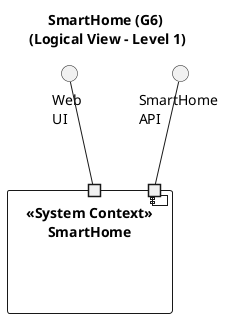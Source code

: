 @startuml
'https://plantuml.com/component-diagram

title SmartHome (G6) \n(Logical View - Level 1)


component "<<System Context>>\nSmartHome" as SmartHome {
portin " " as P1
portin " " as P3
}

  P1 -u- "SmartHome \nAPI"
  P3 -u- "Web \nUI"


@enduml

